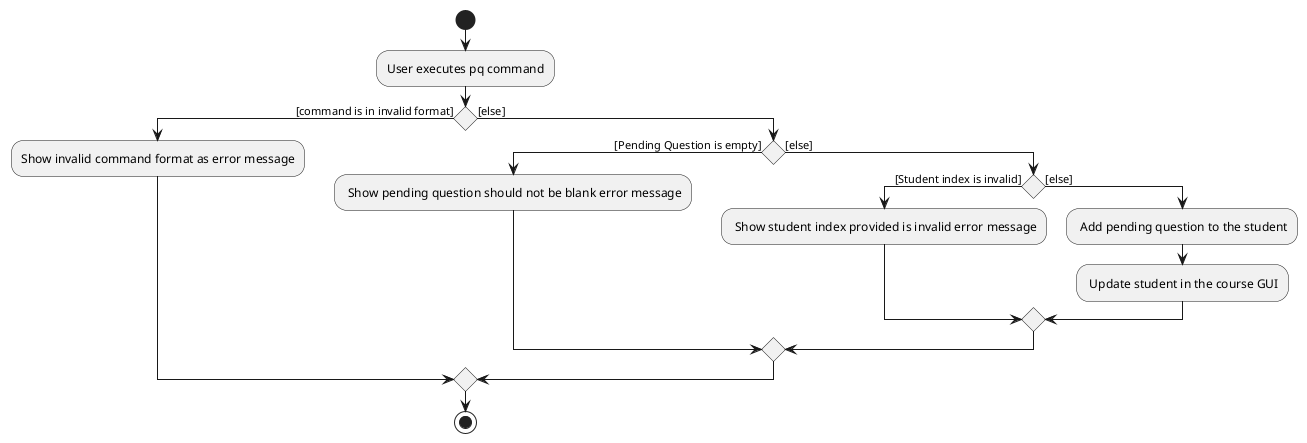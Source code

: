 @startuml
start
:User executes pq command;

'Since the beta syntax does not support placing the condition outside the
'diamond we place it as the true branch instead.

if () then ([command is in invalid format])
    :Show invalid command format as error message;


else ([else])
    if () then ([Pending Question is empty])
    : Show pending question should not be blank error message;
    else([else])
        if () then ([Student index is invalid])
        : Show student index provided is invalid error message;
        else ([else])
        : Add pending question to the student;
        : Update student in the course GUI;

        endif
    endif
endif
stop


@enduml